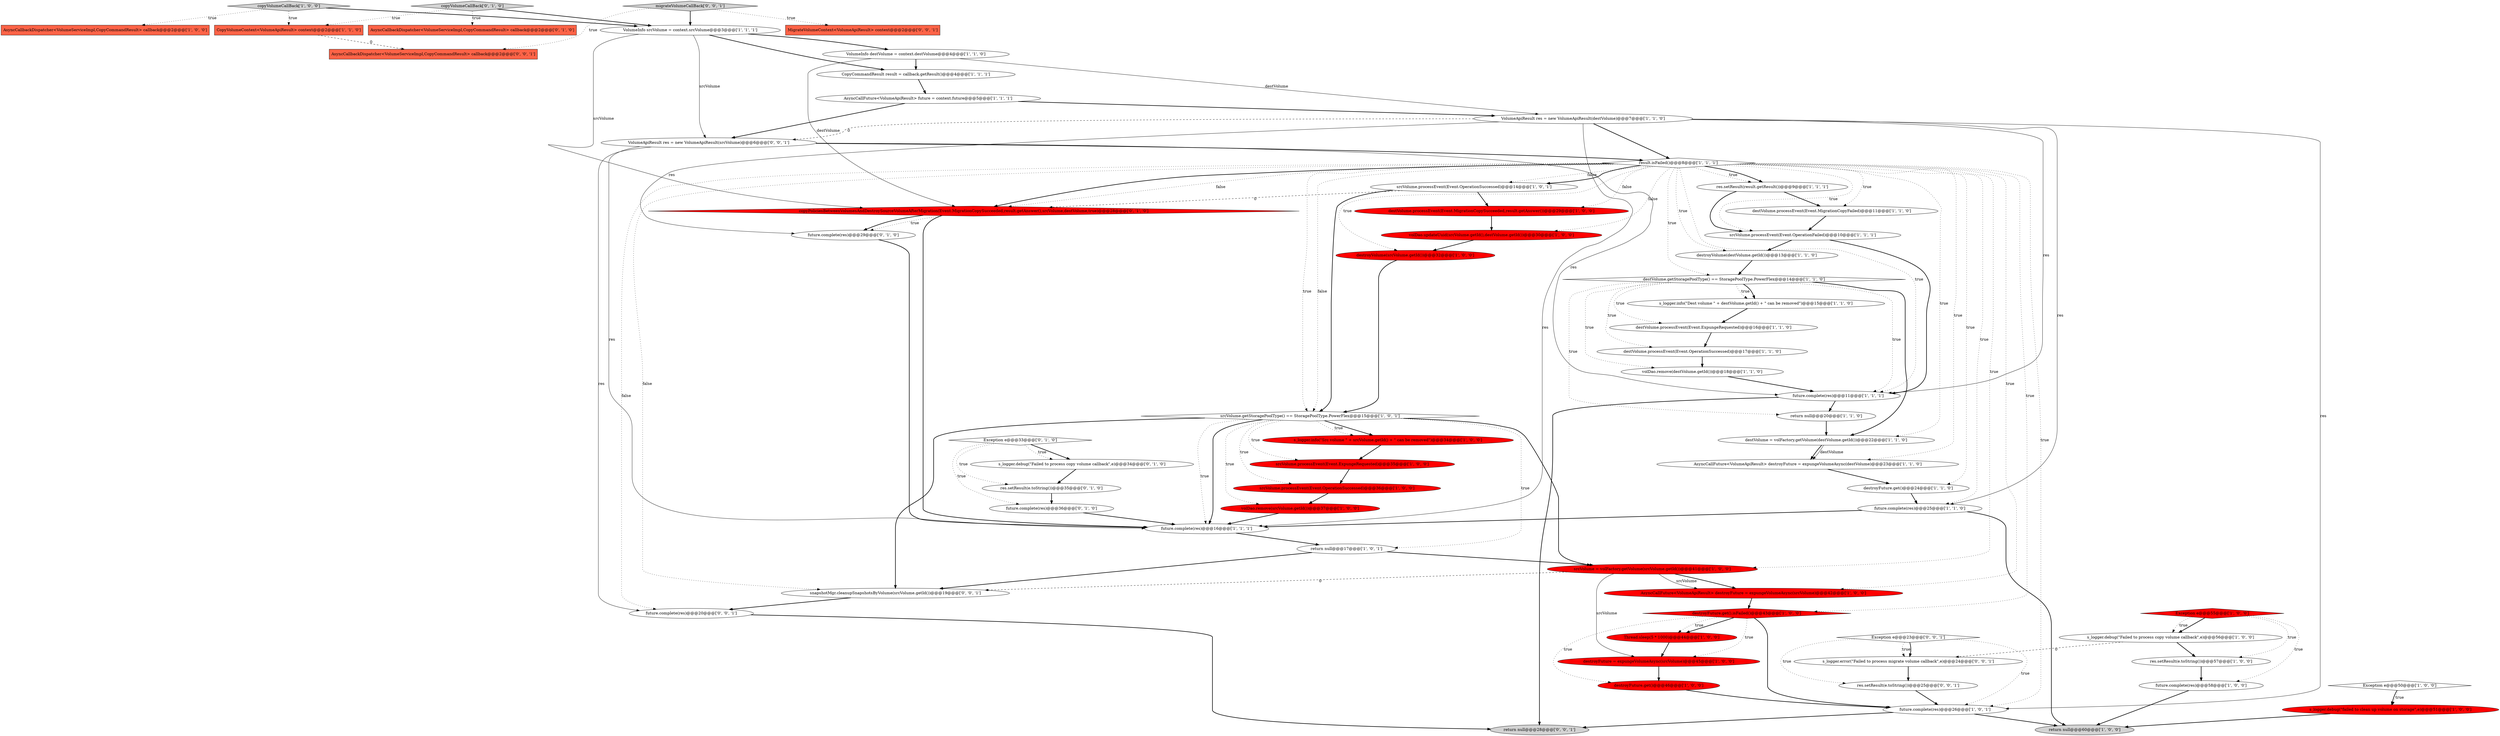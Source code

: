 digraph {
4 [style = filled, label = "volDao.updateUuid(srcVolume.getId(),destVolume.getId())@@@30@@@['1', '0', '0']", fillcolor = red, shape = ellipse image = "AAA1AAABBB1BBB"];
3 [style = filled, label = "destVolume.processEvent(Event.MigrationCopySucceeded,result.getAnswer())@@@29@@@['1', '0', '0']", fillcolor = red, shape = ellipse image = "AAA1AAABBB1BBB"];
23 [style = filled, label = "VolumeApiResult res = new VolumeApiResult(destVolume)@@@7@@@['1', '1', '0']", fillcolor = white, shape = ellipse image = "AAA0AAABBB1BBB"];
20 [style = filled, label = "copyVolumeCallBack['1', '0', '0']", fillcolor = lightgray, shape = diamond image = "AAA0AAABBB1BBB"];
48 [style = filled, label = "destVolume = volFactory.getVolume(destVolume.getId())@@@22@@@['1', '1', '0']", fillcolor = white, shape = ellipse image = "AAA0AAABBB1BBB"];
13 [style = filled, label = "destVolume.getStoragePoolType() == StoragePoolType.PowerFlex@@@14@@@['1', '1', '0']", fillcolor = white, shape = diamond image = "AAA0AAABBB1BBB"];
15 [style = filled, label = "AsyncCallFuture<VolumeApiResult> destroyFuture = expungeVolumeAsync(srcVolume)@@@42@@@['1', '0', '0']", fillcolor = red, shape = ellipse image = "AAA1AAABBB1BBB"];
44 [style = filled, label = "AsyncCallFuture<VolumeApiResult> destroyFuture = expungeVolumeAsync(destVolume)@@@23@@@['1', '1', '0']", fillcolor = white, shape = ellipse image = "AAA0AAABBB1BBB"];
45 [style = filled, label = "volDao.remove(srcVolume.getId())@@@37@@@['1', '0', '0']", fillcolor = red, shape = ellipse image = "AAA1AAABBB1BBB"];
57 [style = filled, label = "MigrateVolumeContext<VolumeApiResult> context@@@2@@@['0', '0', '1']", fillcolor = tomato, shape = box image = "AAA0AAABBB3BBB"];
28 [style = filled, label = "destroyFuture = expungeVolumeAsync(srcVolume)@@@45@@@['1', '0', '0']", fillcolor = red, shape = ellipse image = "AAA1AAABBB1BBB"];
30 [style = filled, label = "future.complete(res)@@@16@@@['1', '1', '1']", fillcolor = white, shape = ellipse image = "AAA0AAABBB1BBB"];
12 [style = filled, label = "destroyVolume(srcVolume.getId())@@@32@@@['1', '0', '0']", fillcolor = red, shape = ellipse image = "AAA1AAABBB1BBB"];
9 [style = filled, label = "AsyncCallbackDispatcher<VolumeServiceImpl,CopyCommandResult> callback@@@2@@@['1', '0', '0']", fillcolor = tomato, shape = box image = "AAA0AAABBB1BBB"];
24 [style = filled, label = "future.complete(res)@@@25@@@['1', '1', '0']", fillcolor = white, shape = ellipse image = "AAA0AAABBB1BBB"];
19 [style = filled, label = "res.setResult(e.toString())@@@57@@@['1', '0', '0']", fillcolor = white, shape = ellipse image = "AAA0AAABBB1BBB"];
40 [style = filled, label = "s_logger.info(\"Src volume \" + srcVolume.getId() + \" can be removed\")@@@34@@@['1', '0', '0']", fillcolor = red, shape = ellipse image = "AAA1AAABBB1BBB"];
29 [style = filled, label = "destroyVolume(destVolume.getId())@@@13@@@['1', '1', '0']", fillcolor = white, shape = ellipse image = "AAA0AAABBB1BBB"];
55 [style = filled, label = "copyVolumeCallBack['0', '1', '0']", fillcolor = lightgray, shape = diamond image = "AAA0AAABBB2BBB"];
31 [style = filled, label = "return null@@@60@@@['1', '0', '0']", fillcolor = lightgray, shape = ellipse image = "AAA0AAABBB1BBB"];
60 [style = filled, label = "snapshotMgr.cleanupSnapshotsByVolume(srcVolume.getId())@@@19@@@['0', '0', '1']", fillcolor = white, shape = ellipse image = "AAA0AAABBB3BBB"];
11 [style = filled, label = "s_logger.debug(\"failed to clean up volume on storage\",e)@@@51@@@['1', '0', '0']", fillcolor = red, shape = ellipse image = "AAA1AAABBB1BBB"];
18 [style = filled, label = "destVolume.processEvent(Event.ExpungeRequested)@@@16@@@['1', '1', '0']", fillcolor = white, shape = ellipse image = "AAA0AAABBB1BBB"];
42 [style = filled, label = "Thread.sleep(5 * 1000)@@@44@@@['1', '0', '0']", fillcolor = red, shape = ellipse image = "AAA1AAABBB1BBB"];
63 [style = filled, label = "VolumeApiResult res = new VolumeApiResult(srcVolume)@@@6@@@['0', '0', '1']", fillcolor = white, shape = ellipse image = "AAA0AAABBB3BBB"];
0 [style = filled, label = "srcVolume.processEvent(Event.OperationSuccessed)@@@14@@@['1', '0', '1']", fillcolor = white, shape = ellipse image = "AAA0AAABBB1BBB"];
64 [style = filled, label = "res.setResult(e.toString())@@@25@@@['0', '0', '1']", fillcolor = white, shape = ellipse image = "AAA0AAABBB3BBB"];
50 [style = filled, label = "res.setResult(e.toString())@@@35@@@['0', '1', '0']", fillcolor = white, shape = ellipse image = "AAA0AAABBB2BBB"];
34 [style = filled, label = "AsyncCallFuture<VolumeApiResult> future = context.future@@@5@@@['1', '1', '1']", fillcolor = white, shape = ellipse image = "AAA0AAABBB1BBB"];
21 [style = filled, label = "VolumeInfo destVolume = context.destVolume@@@4@@@['1', '1', '0']", fillcolor = white, shape = ellipse image = "AAA0AAABBB1BBB"];
51 [style = filled, label = "AsyncCallbackDispatcher<VolumeServiceImpl,CopyCommandResult> callback@@@2@@@['0', '1', '0']", fillcolor = tomato, shape = box image = "AAA0AAABBB2BBB"];
59 [style = filled, label = "AsyncCallbackDispatcher<VolumeServiceImpl,CopyCommandResult> callback@@@2@@@['0', '0', '1']", fillcolor = tomato, shape = box image = "AAA0AAABBB3BBB"];
2 [style = filled, label = "result.isFailed()@@@8@@@['1', '1', '1']", fillcolor = white, shape = diamond image = "AAA0AAABBB1BBB"];
33 [style = filled, label = "CopyVolumeContext<VolumeApiResult> context@@@2@@@['1', '1', '0']", fillcolor = tomato, shape = box image = "AAA0AAABBB1BBB"];
1 [style = filled, label = "future.complete(res)@@@11@@@['1', '1', '1']", fillcolor = white, shape = ellipse image = "AAA0AAABBB1BBB"];
27 [style = filled, label = "res.setResult(result.getResult())@@@9@@@['1', '1', '1']", fillcolor = white, shape = ellipse image = "AAA0AAABBB1BBB"];
46 [style = filled, label = "destroyFuture.get().isFailed()@@@43@@@['1', '0', '0']", fillcolor = red, shape = diamond image = "AAA1AAABBB1BBB"];
10 [style = filled, label = "srcVolume = volFactory.getVolume(srcVolume.getId())@@@41@@@['1', '0', '0']", fillcolor = red, shape = ellipse image = "AAA1AAABBB1BBB"];
6 [style = filled, label = "future.complete(res)@@@58@@@['1', '0', '0']", fillcolor = white, shape = ellipse image = "AAA0AAABBB1BBB"];
65 [style = filled, label = "Exception e@@@23@@@['0', '0', '1']", fillcolor = white, shape = diamond image = "AAA0AAABBB3BBB"];
39 [style = filled, label = "destroyFuture.get()@@@24@@@['1', '1', '0']", fillcolor = white, shape = ellipse image = "AAA0AAABBB1BBB"];
52 [style = filled, label = "future.complete(res)@@@36@@@['0', '1', '0']", fillcolor = white, shape = ellipse image = "AAA0AAABBB2BBB"];
32 [style = filled, label = "srcVolume.getStoragePoolType() == StoragePoolType.PowerFlex@@@15@@@['1', '0', '1']", fillcolor = white, shape = diamond image = "AAA0AAABBB1BBB"];
54 [style = filled, label = "Exception e@@@33@@@['0', '1', '0']", fillcolor = white, shape = diamond image = "AAA0AAABBB2BBB"];
49 [style = filled, label = "future.complete(res)@@@29@@@['0', '1', '0']", fillcolor = white, shape = ellipse image = "AAA0AAABBB2BBB"];
56 [style = filled, label = "s_logger.debug(\"Failed to process copy volume callback\",e)@@@34@@@['0', '1', '0']", fillcolor = white, shape = ellipse image = "AAA0AAABBB2BBB"];
7 [style = filled, label = "srcVolume.processEvent(Event.ExpungeRequested)@@@35@@@['1', '0', '0']", fillcolor = red, shape = ellipse image = "AAA1AAABBB1BBB"];
36 [style = filled, label = "VolumeInfo srcVolume = context.srcVolume@@@3@@@['1', '1', '1']", fillcolor = white, shape = ellipse image = "AAA0AAABBB1BBB"];
16 [style = filled, label = "destVolume.processEvent(Event.OperationSuccessed)@@@17@@@['1', '1', '0']", fillcolor = white, shape = ellipse image = "AAA0AAABBB1BBB"];
53 [style = filled, label = "copyPoliciesBetweenVolumesAndDestroySourceVolumeAfterMigration(Event.MigrationCopySucceeded,result.getAnswer(),srcVolume,destVolume,true)@@@28@@@['0', '1', '0']", fillcolor = red, shape = diamond image = "AAA1AAABBB2BBB"];
22 [style = filled, label = "Exception e@@@50@@@['1', '0', '0']", fillcolor = white, shape = diamond image = "AAA0AAABBB1BBB"];
43 [style = filled, label = "srcVolume.processEvent(Event.OperationFailed)@@@10@@@['1', '1', '1']", fillcolor = white, shape = ellipse image = "AAA0AAABBB1BBB"];
14 [style = filled, label = "srcVolume.processEvent(Event.OperationSuccessed)@@@36@@@['1', '0', '0']", fillcolor = red, shape = ellipse image = "AAA1AAABBB1BBB"];
37 [style = filled, label = "volDao.remove(destVolume.getId())@@@18@@@['1', '1', '0']", fillcolor = white, shape = ellipse image = "AAA0AAABBB1BBB"];
47 [style = filled, label = "s_logger.debug(\"Failed to process copy volume callback\",e)@@@56@@@['1', '0', '0']", fillcolor = white, shape = ellipse image = "AAA0AAABBB1BBB"];
58 [style = filled, label = "s_logger.error(\"Failed to process migrate volume callback\",e)@@@24@@@['0', '0', '1']", fillcolor = white, shape = ellipse image = "AAA0AAABBB3BBB"];
38 [style = filled, label = "CopyCommandResult result = callback.getResult()@@@4@@@['1', '1', '1']", fillcolor = white, shape = ellipse image = "AAA0AAABBB1BBB"];
8 [style = filled, label = "future.complete(res)@@@26@@@['1', '0', '1']", fillcolor = white, shape = ellipse image = "AAA0AAABBB1BBB"];
5 [style = filled, label = "Exception e@@@55@@@['1', '0', '0']", fillcolor = red, shape = diamond image = "AAA1AAABBB1BBB"];
17 [style = filled, label = "destVolume.processEvent(Event.MigrationCopyFailed)@@@11@@@['1', '1', '0']", fillcolor = white, shape = ellipse image = "AAA0AAABBB1BBB"];
35 [style = filled, label = "return null@@@17@@@['1', '0', '1']", fillcolor = white, shape = ellipse image = "AAA0AAABBB1BBB"];
26 [style = filled, label = "destroyFuture.get()@@@46@@@['1', '0', '0']", fillcolor = red, shape = ellipse image = "AAA1AAABBB1BBB"];
61 [style = filled, label = "migrateVolumeCallBack['0', '0', '1']", fillcolor = lightgray, shape = diamond image = "AAA0AAABBB3BBB"];
25 [style = filled, label = "return null@@@20@@@['1', '1', '0']", fillcolor = white, shape = ellipse image = "AAA0AAABBB1BBB"];
62 [style = filled, label = "future.complete(res)@@@20@@@['0', '0', '1']", fillcolor = white, shape = ellipse image = "AAA0AAABBB3BBB"];
66 [style = filled, label = "return null@@@28@@@['0', '0', '1']", fillcolor = lightgray, shape = ellipse image = "AAA0AAABBB3BBB"];
41 [style = filled, label = "s_logger.info(\"Dest volume \" + destVolume.getId() + \" can be removed\")@@@15@@@['1', '1', '0']", fillcolor = white, shape = ellipse image = "AAA0AAABBB1BBB"];
23->49 [style = solid, label="res"];
54->56 [style = bold, label=""];
16->37 [style = bold, label=""];
55->36 [style = bold, label=""];
65->64 [style = dotted, label="true"];
46->28 [style = dotted, label="true"];
5->19 [style = dotted, label="true"];
13->41 [style = dotted, label="true"];
64->8 [style = bold, label=""];
2->15 [style = dotted, label="true"];
32->45 [style = dotted, label="true"];
39->24 [style = bold, label=""];
2->0 [style = dotted, label="false"];
25->48 [style = bold, label=""];
2->53 [style = dotted, label="false"];
45->30 [style = bold, label=""];
3->4 [style = bold, label=""];
63->1 [style = solid, label="res"];
21->38 [style = bold, label=""];
24->30 [style = bold, label=""];
7->14 [style = bold, label=""];
54->52 [style = dotted, label="true"];
2->53 [style = bold, label=""];
65->58 [style = dotted, label="true"];
54->56 [style = dotted, label="true"];
2->39 [style = dotted, label="true"];
43->1 [style = bold, label=""];
2->48 [style = dotted, label="true"];
21->23 [style = solid, label="destVolume"];
32->30 [style = dotted, label="true"];
27->17 [style = bold, label=""];
63->62 [style = solid, label="res"];
43->29 [style = bold, label=""];
13->37 [style = dotted, label="true"];
35->10 [style = bold, label=""];
47->58 [style = dashed, label="0"];
23->30 [style = solid, label="res"];
2->8 [style = dotted, label="true"];
2->10 [style = dotted, label="true"];
53->49 [style = dotted, label="true"];
0->3 [style = bold, label=""];
46->42 [style = bold, label=""];
2->62 [style = dotted, label="false"];
32->35 [style = dotted, label="true"];
2->29 [style = dotted, label="true"];
13->25 [style = dotted, label="true"];
36->63 [style = solid, label="srcVolume"];
2->24 [style = dotted, label="true"];
37->1 [style = bold, label=""];
63->2 [style = bold, label=""];
60->62 [style = bold, label=""];
5->6 [style = dotted, label="true"];
53->30 [style = bold, label=""];
2->13 [style = dotted, label="true"];
48->44 [style = bold, label=""];
19->6 [style = bold, label=""];
32->10 [style = bold, label=""];
2->27 [style = dotted, label="true"];
56->50 [style = bold, label=""];
2->12 [style = dotted, label="true"];
2->27 [style = bold, label=""];
65->8 [style = dotted, label="true"];
22->11 [style = bold, label=""];
48->44 [style = solid, label="destVolume"];
13->16 [style = dotted, label="true"];
13->18 [style = dotted, label="true"];
27->43 [style = bold, label=""];
20->9 [style = dotted, label="true"];
8->31 [style = bold, label=""];
63->30 [style = solid, label="res"];
2->3 [style = dotted, label="false"];
32->7 [style = dotted, label="true"];
12->32 [style = bold, label=""];
13->48 [style = bold, label=""];
28->26 [style = bold, label=""];
26->8 [style = bold, label=""];
61->59 [style = dotted, label="true"];
62->66 [style = bold, label=""];
32->30 [style = bold, label=""];
21->53 [style = solid, label="destVolume"];
32->14 [style = dotted, label="true"];
61->36 [style = bold, label=""];
2->60 [style = dotted, label="false"];
23->63 [style = dashed, label="0"];
13->41 [style = bold, label=""];
17->43 [style = bold, label=""];
11->31 [style = bold, label=""];
55->33 [style = dotted, label="true"];
61->57 [style = dotted, label="true"];
2->0 [style = bold, label=""];
32->60 [style = bold, label=""];
54->50 [style = dotted, label="true"];
34->63 [style = bold, label=""];
30->35 [style = bold, label=""];
20->33 [style = dotted, label="true"];
24->31 [style = bold, label=""];
49->30 [style = bold, label=""];
32->40 [style = bold, label=""];
46->8 [style = bold, label=""];
38->34 [style = bold, label=""];
4->12 [style = bold, label=""];
34->23 [style = bold, label=""];
2->4 [style = dotted, label="false"];
23->2 [style = bold, label=""];
23->24 [style = solid, label="res"];
42->28 [style = bold, label=""];
0->32 [style = bold, label=""];
35->60 [style = bold, label=""];
41->18 [style = bold, label=""];
1->25 [style = bold, label=""];
8->66 [style = bold, label=""];
2->32 [style = dotted, label="false"];
20->36 [style = bold, label=""];
58->64 [style = bold, label=""];
1->66 [style = bold, label=""];
18->16 [style = bold, label=""];
10->15 [style = bold, label=""];
23->8 [style = solid, label="res"];
23->1 [style = solid, label="res"];
2->44 [style = dotted, label="true"];
10->28 [style = solid, label="srcVolume"];
2->17 [style = dotted, label="true"];
2->43 [style = dotted, label="true"];
0->53 [style = dashed, label="0"];
22->11 [style = dotted, label="true"];
32->40 [style = dotted, label="true"];
14->45 [style = bold, label=""];
44->39 [style = bold, label=""];
10->15 [style = solid, label="srcVolume"];
50->52 [style = bold, label=""];
46->26 [style = dotted, label="true"];
5->47 [style = bold, label=""];
53->49 [style = bold, label=""];
36->21 [style = bold, label=""];
2->32 [style = dotted, label="true"];
13->1 [style = dotted, label="true"];
40->7 [style = bold, label=""];
65->58 [style = bold, label=""];
6->31 [style = bold, label=""];
5->47 [style = dotted, label="true"];
2->1 [style = dotted, label="true"];
47->19 [style = bold, label=""];
10->60 [style = dashed, label="0"];
55->51 [style = dotted, label="true"];
15->46 [style = bold, label=""];
2->46 [style = dotted, label="true"];
46->42 [style = dotted, label="true"];
33->59 [style = dashed, label="0"];
36->38 [style = bold, label=""];
36->53 [style = solid, label="srcVolume"];
52->30 [style = bold, label=""];
29->13 [style = bold, label=""];
}
